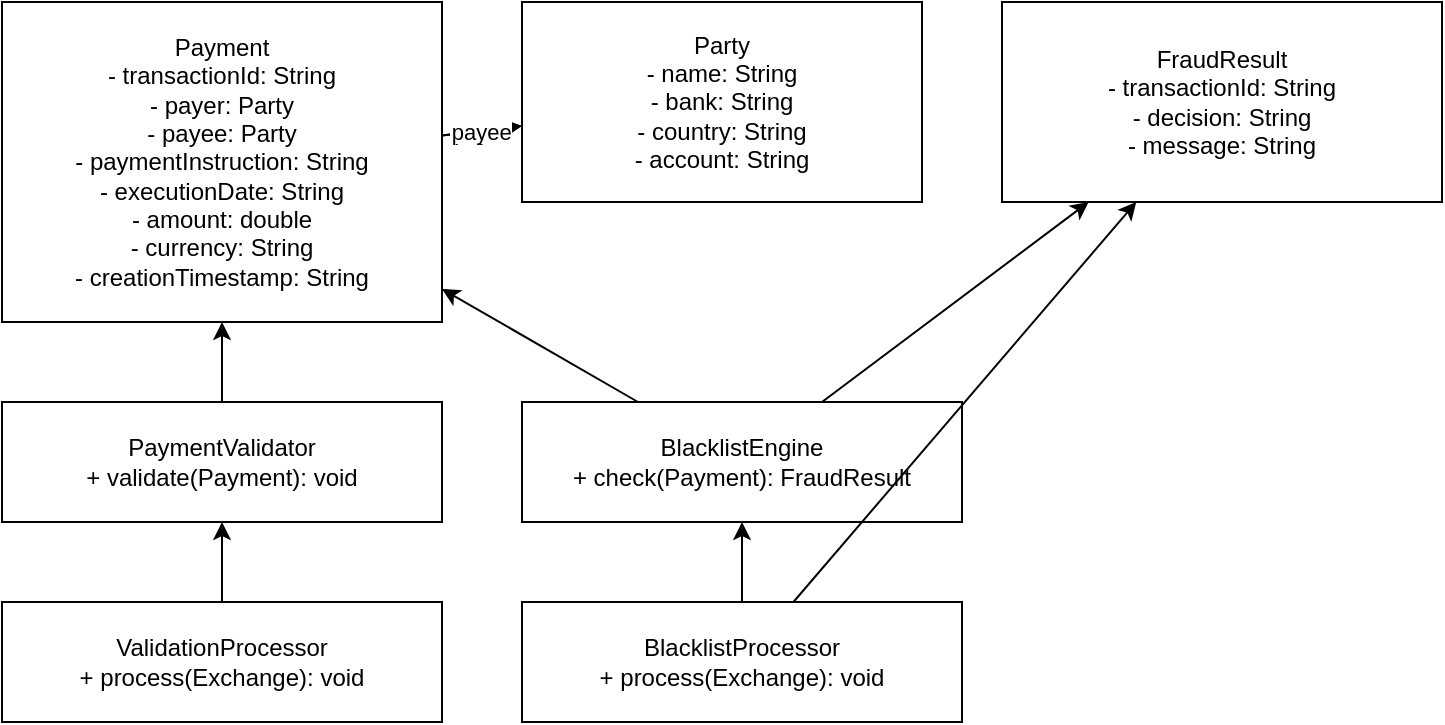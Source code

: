 <?xml version='1.0' encoding='utf-8'?>
<mxfile><diagram name="UML Class Diagram"><mxGraphModel><root><mxCell id="0" /><mxCell id="1" parent="0" /><mxCell id="2" value="Payment&#10;- transactionId: String&#10;- payer: Party&#10;- payee: Party&#10;- paymentInstruction: String&#10;- executionDate: String&#10;- amount: double&#10;- currency: String&#10;- creationTimestamp: String" style="shape=rectangle;whiteSpace=wrap;rounded=0;" parent="1" vertex="1"><mxGeometry x="20" y="20" width="220" height="160" as="geometry" /></mxCell><mxCell id="3" value="Party&#10;- name: String&#10;- bank: String&#10;- country: String&#10;- account: String" style="shape=rectangle;whiteSpace=wrap;rounded=0;" parent="1" vertex="1"><mxGeometry x="280" y="20" width="200" height="100" as="geometry" /></mxCell><mxCell id="4" value="FraudResult&#10;- transactionId: String&#10;- decision: String&#10;- message: String" style="shape=rectangle;whiteSpace=wrap;rounded=0;" parent="1" vertex="1"><mxGeometry x="520" y="20" width="220" height="100" as="geometry" /></mxCell><mxCell id="5" value="PaymentValidator&#10;+ validate(Payment): void" style="shape=rectangle;whiteSpace=wrap;rounded=0;" parent="1" vertex="1"><mxGeometry x="20" y="220" width="220" height="60" as="geometry" /></mxCell><mxCell id="6" value="BlacklistEngine&#10;+ check(Payment): FraudResult" style="shape=rectangle;whiteSpace=wrap;rounded=0;" parent="1" vertex="1"><mxGeometry x="280" y="220" width="220" height="60" as="geometry" /></mxCell><mxCell id="7" value="ValidationProcessor&#10;+ process(Exchange): void" style="shape=rectangle;whiteSpace=wrap;rounded=0;" parent="1" vertex="1"><mxGeometry x="20" y="320" width="220" height="60" as="geometry" /></mxCell><mxCell id="8" value="BlacklistProcessor&#10;+ process(Exchange): void" style="shape=rectangle;whiteSpace=wrap;rounded=0;" parent="1" vertex="1"><mxGeometry x="280" y="320" width="220" height="60" as="geometry" /></mxCell><mxCell id="9" value="payer" edge="1" parent="1" source="2" target="3"><mxGeometry relative="1" as="geometry" /></mxCell><mxCell id="10" value="payee" edge="1" parent="1" source="2" target="3"><mxGeometry relative="1" as="geometry" /></mxCell><mxCell id="11" value="" edge="1" parent="1" source="5" target="2"><mxGeometry relative="1" as="geometry" /></mxCell><mxCell id="12" value="" edge="1" parent="1" source="6" target="2"><mxGeometry relative="1" as="geometry" /></mxCell><mxCell id="13" value="" edge="1" parent="1" source="6" target="4"><mxGeometry relative="1" as="geometry" /></mxCell><mxCell id="14" value="" edge="1" parent="1" source="7" target="5"><mxGeometry relative="1" as="geometry" /></mxCell><mxCell id="15" value="" edge="1" parent="1" source="8" target="6"><mxGeometry relative="1" as="geometry" /></mxCell><mxCell id="16" value="" edge="1" parent="1" source="8" target="4"><mxGeometry relative="1" as="geometry" /></mxCell></root></mxGraphModel></diagram></mxfile>
